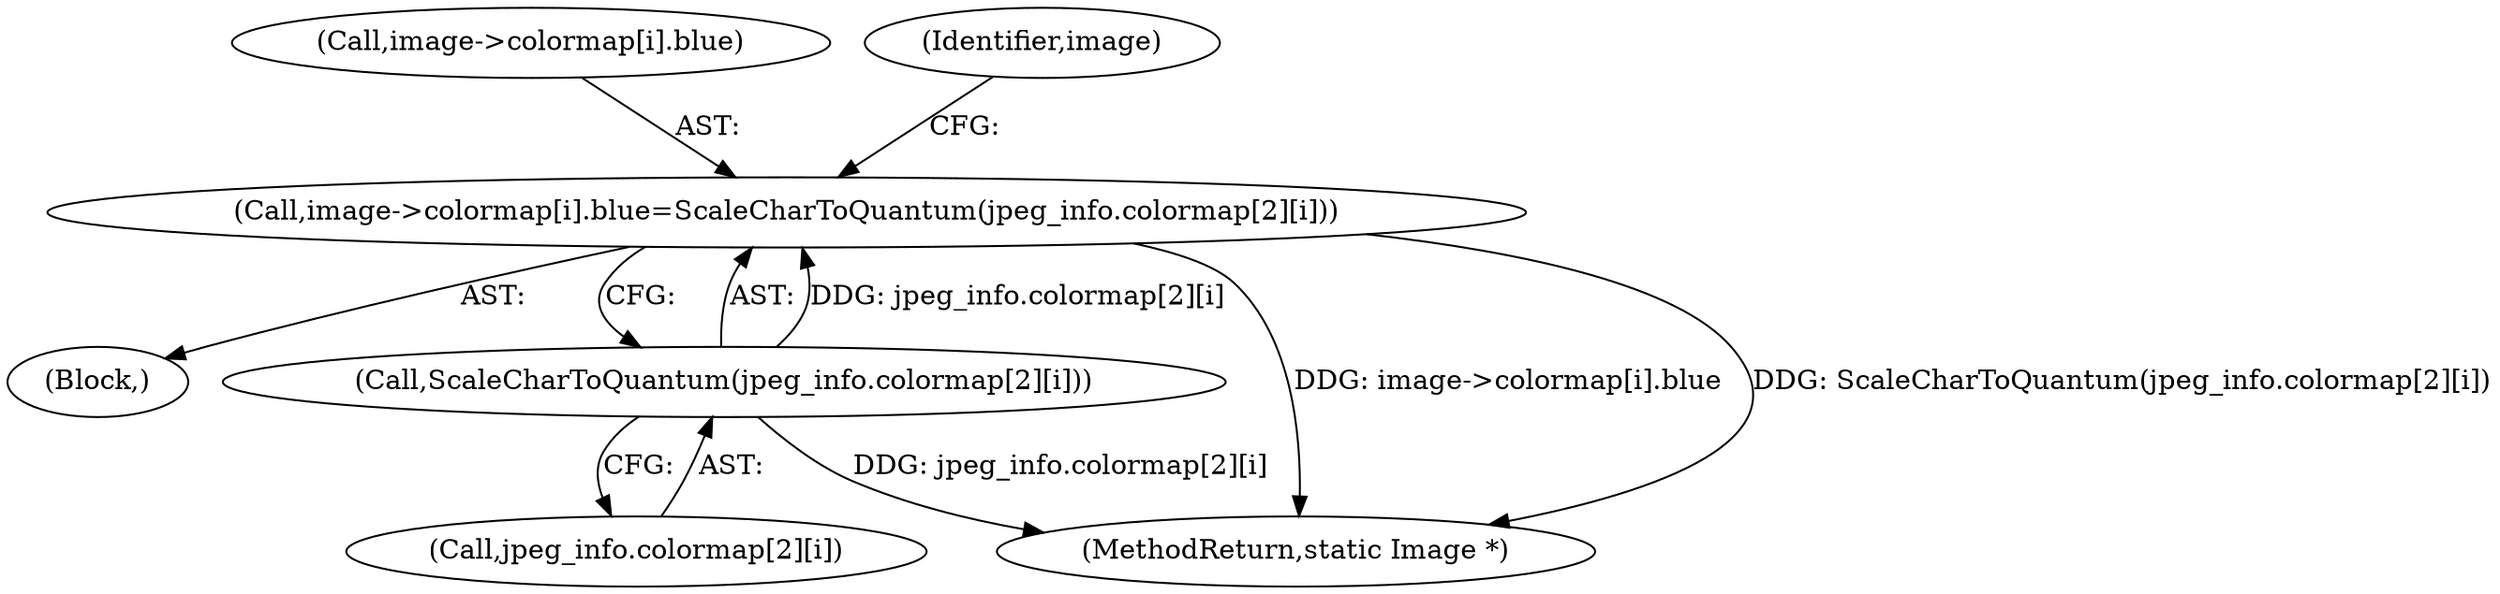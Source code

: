 digraph "0_ImageMagick_1737ac82b335e53376382c07b9a500d73dd2aa11@pointer" {
"1001366" [label="(Call,image->colormap[i].blue=ScaleCharToQuantum(jpeg_info.colormap[2][i]))"];
"1001374" [label="(Call,ScaleCharToQuantum(jpeg_info.colormap[2][i]))"];
"1001333" [label="(Block,)"];
"1001897" [label="(MethodReturn,static Image *)"];
"1001375" [label="(Call,jpeg_info.colormap[2][i])"];
"1001374" [label="(Call,ScaleCharToQuantum(jpeg_info.colormap[2][i]))"];
"1001367" [label="(Call,image->colormap[i].blue)"];
"1001366" [label="(Call,image->colormap[i].blue=ScaleCharToQuantum(jpeg_info.colormap[2][i]))"];
"1001386" [label="(Identifier,image)"];
"1001366" -> "1001333"  [label="AST: "];
"1001366" -> "1001374"  [label="CFG: "];
"1001367" -> "1001366"  [label="AST: "];
"1001374" -> "1001366"  [label="AST: "];
"1001386" -> "1001366"  [label="CFG: "];
"1001366" -> "1001897"  [label="DDG: image->colormap[i].blue"];
"1001366" -> "1001897"  [label="DDG: ScaleCharToQuantum(jpeg_info.colormap[2][i])"];
"1001374" -> "1001366"  [label="DDG: jpeg_info.colormap[2][i]"];
"1001374" -> "1001375"  [label="CFG: "];
"1001375" -> "1001374"  [label="AST: "];
"1001374" -> "1001897"  [label="DDG: jpeg_info.colormap[2][i]"];
}
